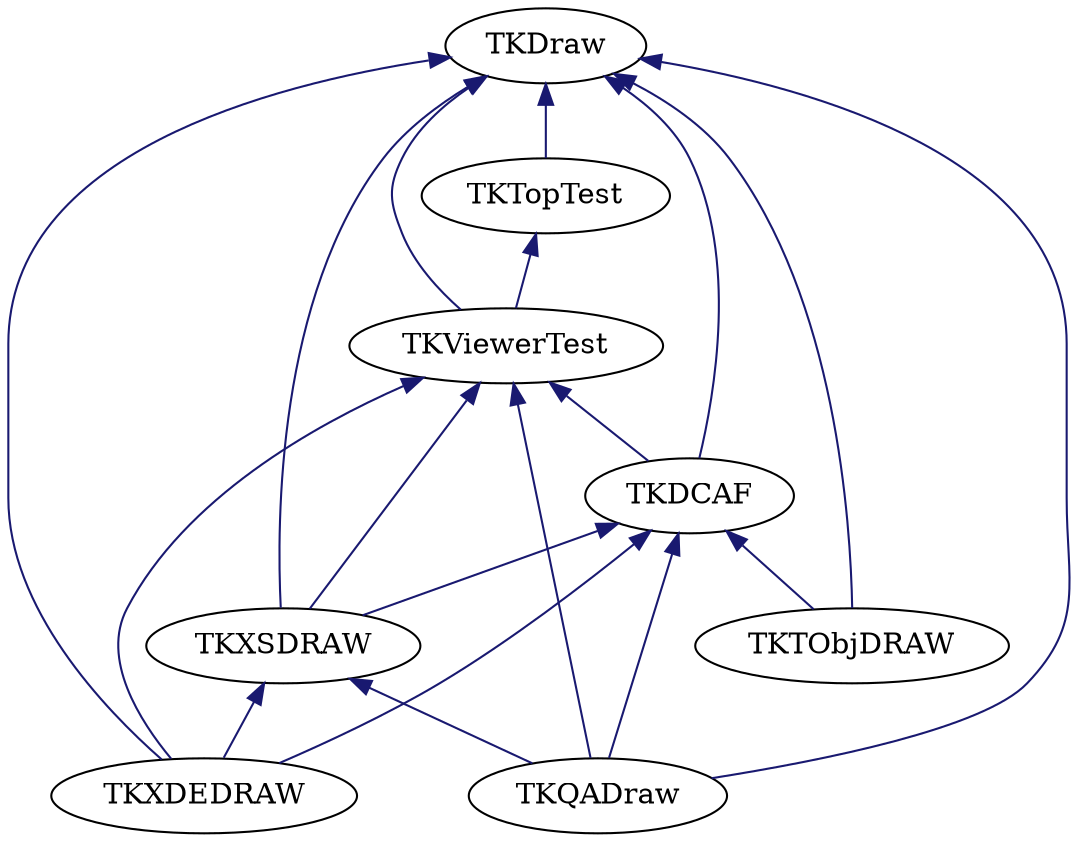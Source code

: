 digraph schema_Draw
{
	TKDraw [ URL = "toolkit_tkdraw.html" ]
	TKTopTest [ URL = "toolkit_tktoptest.html" ]
	TKDraw -> TKTopTest [ dir = "back", color = "midnightblue", style = "solid" ]
	TKViewerTest [ URL = "toolkit_tkviewertest.html" ]
	TKTopTest -> TKViewerTest [ dir = "back", color = "midnightblue", style = "solid" ]
	TKDraw -> TKViewerTest [ dir = "back", color = "midnightblue", style = "solid" ]
	TKXSDRAW [ URL = "toolkit_tkxsdraw.html" ]
	TKViewerTest -> TKXSDRAW [ dir = "back", color = "midnightblue", style = "solid" ]
	TKDraw -> TKXSDRAW [ dir = "back", color = "midnightblue", style = "solid" ]
	TKDCAF -> TKXSDRAW [ dir = "back", color = "midnightblue", style = "solid" ]
	TKDCAF [ URL = "toolkit_tkdcaf.html" ]
	TKDraw -> TKDCAF [ dir = "back", color = "midnightblue", style = "solid" ]
	TKViewerTest -> TKDCAF [ dir = "back", color = "midnightblue", style = "solid" ]
	TKXDEDRAW [ URL = "toolkit_tkxdedraw.html" ]
	TKDraw -> TKXDEDRAW [ dir = "back", color = "midnightblue", style = "solid" ]
	TKXSDRAW -> TKXDEDRAW [ dir = "back", color = "midnightblue", style = "solid" ]
	TKDCAF -> TKXDEDRAW [ dir = "back", color = "midnightblue", style = "solid" ]
	TKViewerTest -> TKXDEDRAW [ dir = "back", color = "midnightblue", style = "solid" ]
	TKTObjDRAW [ URL = "toolkit_tktobjdraw.html" ]
	TKDraw -> TKTObjDRAW [ dir = "back", color = "midnightblue", style = "solid" ]
	TKDCAF -> TKTObjDRAW [ dir = "back", color = "midnightblue", style = "solid" ]
	TKQADraw [ URL = "toolkit_tkqadraw.html" ]
	TKDraw -> TKQADraw [ dir = "back", color = "midnightblue", style = "solid" ]
	TKViewerTest -> TKQADraw [ dir = "back", color = "midnightblue", style = "solid" ]
	TKDCAF -> TKQADraw [ dir = "back", color = "midnightblue", style = "solid" ]
	TKXSDRAW -> TKQADraw [ dir = "back", color = "midnightblue", style = "solid" ]
}

